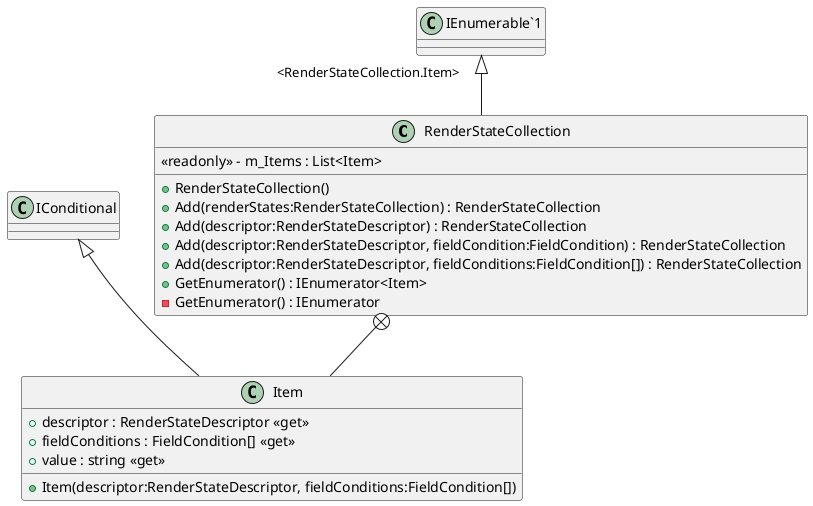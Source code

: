 @startuml
class RenderStateCollection {
    <<readonly>> - m_Items : List<Item>
    + RenderStateCollection()
    + Add(renderStates:RenderStateCollection) : RenderStateCollection
    + Add(descriptor:RenderStateDescriptor) : RenderStateCollection
    + Add(descriptor:RenderStateDescriptor, fieldCondition:FieldCondition) : RenderStateCollection
    + Add(descriptor:RenderStateDescriptor, fieldConditions:FieldCondition[]) : RenderStateCollection
    + GetEnumerator() : IEnumerator<Item>
    - GetEnumerator() : IEnumerator
}
class Item {
    + descriptor : RenderStateDescriptor <<get>>
    + fieldConditions : FieldCondition[] <<get>>
    + value : string <<get>>
    + Item(descriptor:RenderStateDescriptor, fieldConditions:FieldCondition[])
}
"IEnumerable`1" "<RenderStateCollection.Item>" <|-- RenderStateCollection
RenderStateCollection +-- Item
IConditional <|-- Item
@enduml
